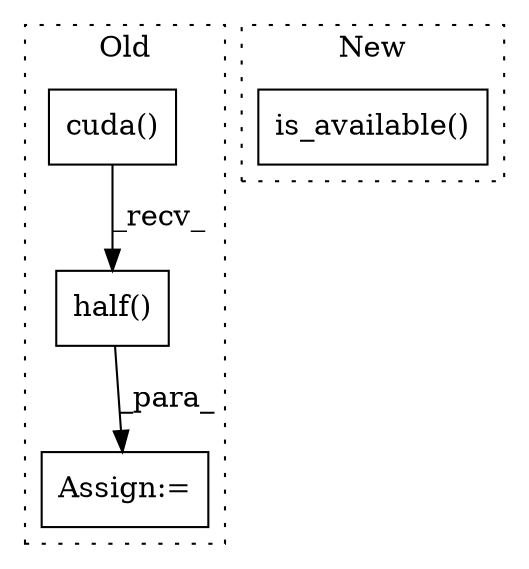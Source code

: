 digraph G {
subgraph cluster0 {
1 [label="cuda()" a="75" s="4232" l="12" shape="box"];
3 [label="Assign:=" a="68" s="4229" l="3" shape="box"];
4 [label="half()" a="75" s="4232" l="19" shape="box"];
label = "Old";
style="dotted";
}
subgraph cluster1 {
2 [label="is_available()" a="75" s="4260" l="25" shape="box"];
label = "New";
style="dotted";
}
1 -> 4 [label="_recv_"];
4 -> 3 [label="_para_"];
}